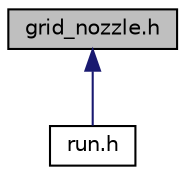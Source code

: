 digraph "grid_nozzle.h"
{
  edge [fontname="Helvetica",fontsize="10",labelfontname="Helvetica",labelfontsize="10"];
  node [fontname="Helvetica",fontsize="10",shape=record];
  Node1 [label="grid_nozzle.h",height=0.2,width=0.4,color="black", fillcolor="grey75", style="filled", fontcolor="black"];
  Node1 -> Node2 [dir="back",color="midnightblue",fontsize="10",style="solid",fontname="Helvetica"];
  Node2 [label="run.h",height=0.2,width=0.4,color="black", fillcolor="white", style="filled",URL="$run_8h.html",tooltip="This header file contains the run() function which runs the solver. "];
}
